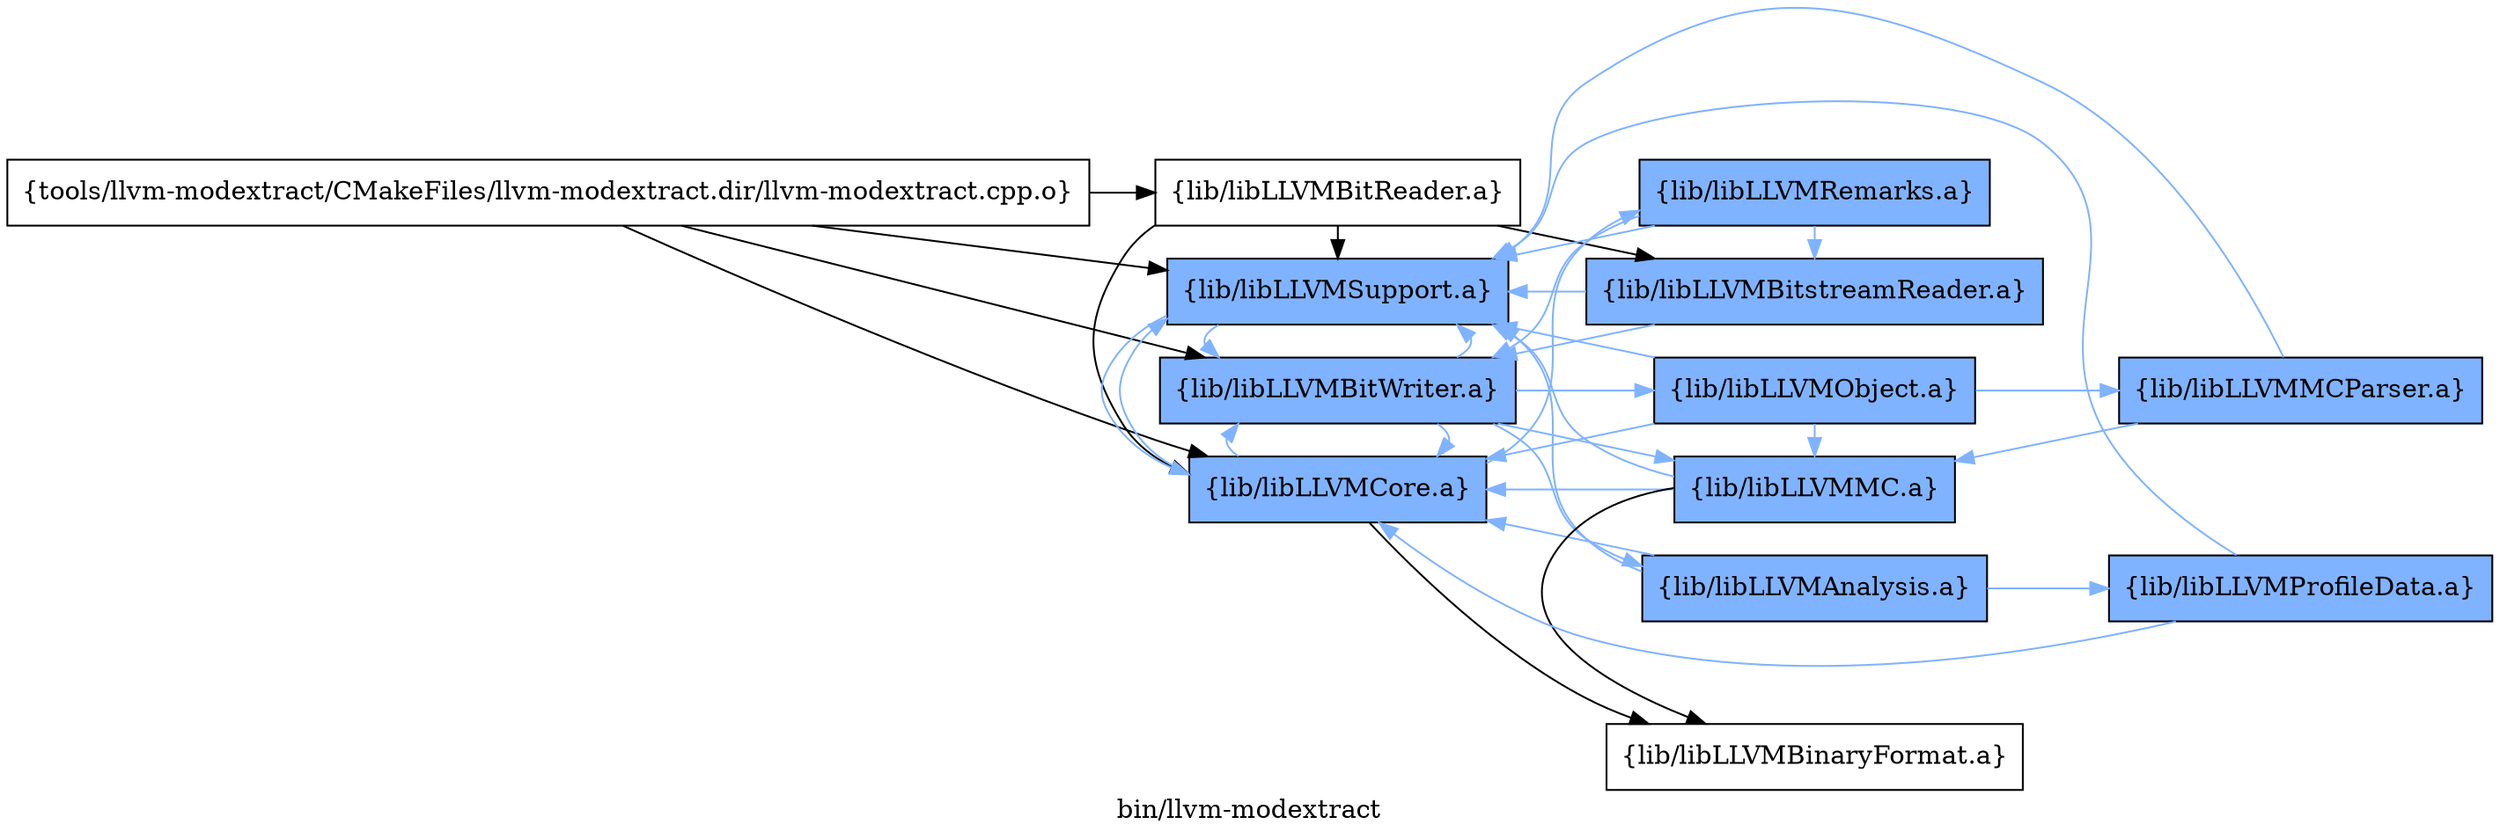 digraph "bin/llvm-modextract" {
	label="bin/llvm-modextract";
	rankdir=LR;
	{ rank=same; Node0x55af97348558;  }
	{ rank=same; Node0x55af97348d78; Node0x55af97348878; Node0x55af97348378; Node0x55af97347e78;  }
	{ rank=same; Node0x55af973453f8; Node0x55af973467f8; Node0x55af973471f8; Node0x55af97344778; Node0x55af9734b348; Node0x55af973458f8;  }

	Node0x55af97348558 [shape=record,shape=box,group=0,label="{tools/llvm-modextract/CMakeFiles/llvm-modextract.dir/llvm-modextract.cpp.o}"];
	Node0x55af97348558 -> Node0x55af97348d78;
	Node0x55af97348558 -> Node0x55af97348878;
	Node0x55af97348558 -> Node0x55af97348378;
	Node0x55af97348558 -> Node0x55af97347e78;
	Node0x55af97348d78 [shape=record,shape=box,group=0,label="{lib/libLLVMBitReader.a}"];
	Node0x55af97348d78 -> Node0x55af97348378;
	Node0x55af97348d78 -> Node0x55af97347e78;
	Node0x55af97348d78 -> Node0x55af973453f8;
	Node0x55af97348878 [shape=record,shape=box,group=1,style=filled,fillcolor="0.600000 0.5 1",label="{lib/libLLVMBitWriter.a}"];
	Node0x55af97348878 -> Node0x55af97348378[color="0.600000 0.5 1"];
	Node0x55af97348878 -> Node0x55af97347e78[color="0.600000 0.5 1"];
	Node0x55af97348878 -> Node0x55af973467f8[color="0.600000 0.5 1"];
	Node0x55af97348878 -> Node0x55af973471f8[color="0.600000 0.5 1"];
	Node0x55af97348878 -> Node0x55af97344778[color="0.600000 0.5 1"];
	Node0x55af97348378 [shape=record,shape=box,group=1,style=filled,fillcolor="0.600000 0.5 1",label="{lib/libLLVMCore.a}"];
	Node0x55af97348378 -> Node0x55af97347e78[color="0.600000 0.5 1"];
	Node0x55af97348378 -> Node0x55af9734b348;
	Node0x55af97348378 -> Node0x55af97348878[color="0.600000 0.5 1"];
	Node0x55af97348378 -> Node0x55af973458f8[color="0.600000 0.5 1"];
	Node0x55af97347e78 [shape=record,shape=box,group=1,style=filled,fillcolor="0.600000 0.5 1",label="{lib/libLLVMSupport.a}"];
	Node0x55af97347e78 -> Node0x55af97348378[color="0.600000 0.5 1"];
	Node0x55af97347e78 -> Node0x55af97348878[color="0.600000 0.5 1"];
	Node0x55af973453f8 [shape=record,shape=box,group=1,style=filled,fillcolor="0.600000 0.5 1",label="{lib/libLLVMBitstreamReader.a}"];
	Node0x55af973453f8 -> Node0x55af97348878[color="0.600000 0.5 1"];
	Node0x55af973453f8 -> Node0x55af97347e78[color="0.600000 0.5 1"];
	Node0x55af973467f8 [shape=record,shape=box,group=1,style=filled,fillcolor="0.600000 0.5 1",label="{lib/libLLVMObject.a}"];
	Node0x55af973467f8 -> Node0x55af97348378[color="0.600000 0.5 1"];
	Node0x55af973467f8 -> Node0x55af97347e78[color="0.600000 0.5 1"];
	Node0x55af973467f8 -> Node0x55af97344778[color="0.600000 0.5 1"];
	Node0x55af973467f8 -> Node0x55af97344ef8[color="0.600000 0.5 1"];
	Node0x55af973471f8 [shape=record,shape=box,group=1,style=filled,fillcolor="0.600000 0.5 1",label="{lib/libLLVMAnalysis.a}"];
	Node0x55af973471f8 -> Node0x55af97348378[color="0.600000 0.5 1"];
	Node0x55af973471f8 -> Node0x55af97347e78[color="0.600000 0.5 1"];
	Node0x55af973471f8 -> Node0x55af97346cf8[color="0.600000 0.5 1"];
	Node0x55af97344778 [shape=record,shape=box,group=1,style=filled,fillcolor="0.600000 0.5 1",label="{lib/libLLVMMC.a}"];
	Node0x55af97344778 -> Node0x55af97347e78[color="0.600000 0.5 1"];
	Node0x55af97344778 -> Node0x55af9734b348;
	Node0x55af97344778 -> Node0x55af97348378[color="0.600000 0.5 1"];
	Node0x55af9734b348 [shape=record,shape=box,group=0,label="{lib/libLLVMBinaryFormat.a}"];
	Node0x55af973458f8 [shape=record,shape=box,group=1,style=filled,fillcolor="0.600000 0.5 1",label="{lib/libLLVMRemarks.a}"];
	Node0x55af973458f8 -> Node0x55af97347e78[color="0.600000 0.5 1"];
	Node0x55af973458f8 -> Node0x55af97348878[color="0.600000 0.5 1"];
	Node0x55af973458f8 -> Node0x55af973453f8[color="0.600000 0.5 1"];
	Node0x55af97346cf8 [shape=record,shape=box,group=1,style=filled,fillcolor="0.600000 0.5 1",label="{lib/libLLVMProfileData.a}"];
	Node0x55af97346cf8 -> Node0x55af97348378[color="0.600000 0.5 1"];
	Node0x55af97346cf8 -> Node0x55af97347e78[color="0.600000 0.5 1"];
	Node0x55af97344ef8 [shape=record,shape=box,group=1,style=filled,fillcolor="0.600000 0.5 1",label="{lib/libLLVMMCParser.a}"];
	Node0x55af97344ef8 -> Node0x55af97347e78[color="0.600000 0.5 1"];
	Node0x55af97344ef8 -> Node0x55af97344778[color="0.600000 0.5 1"];
}
